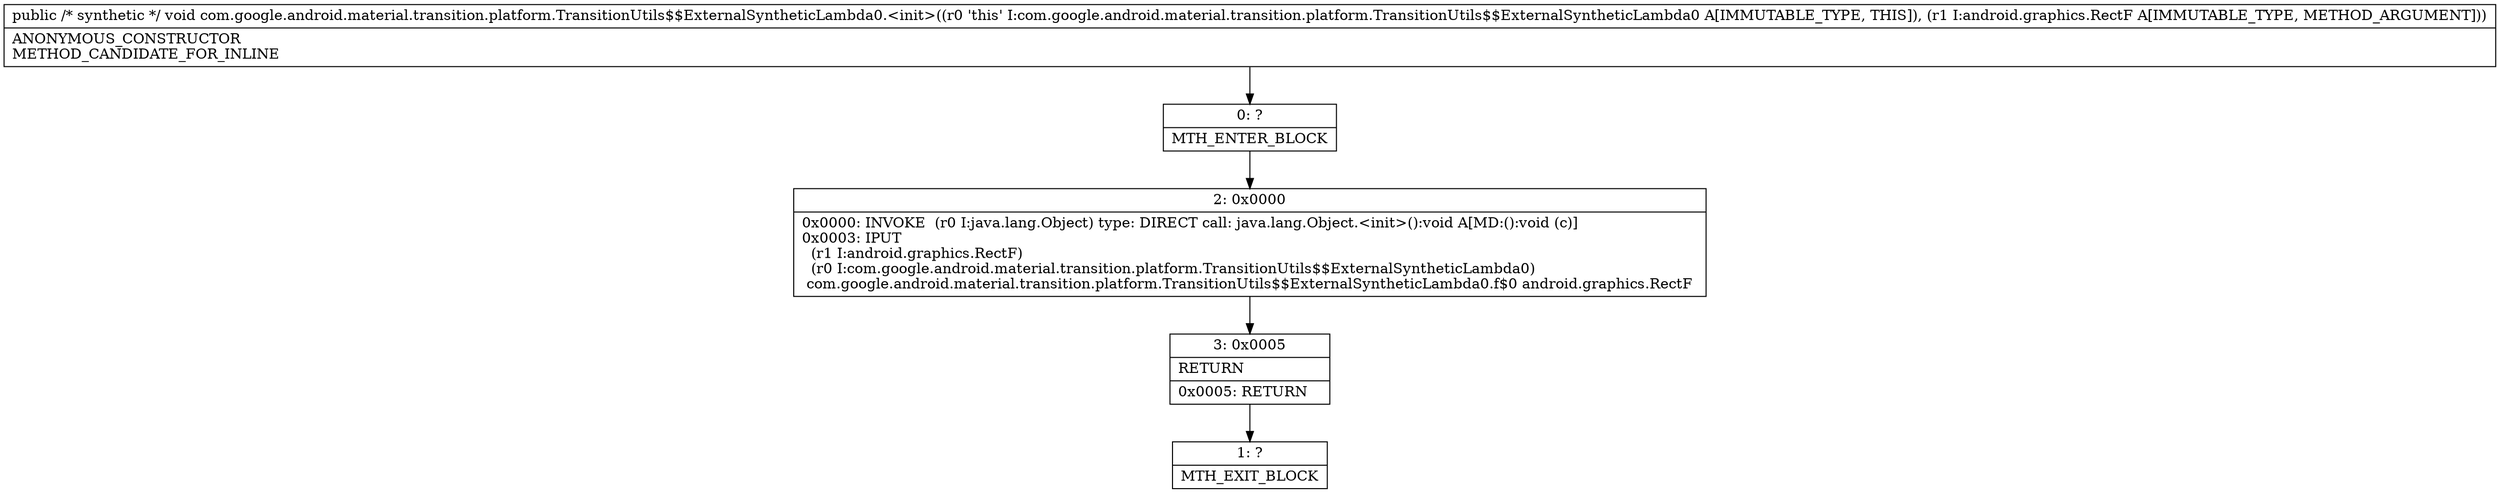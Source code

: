 digraph "CFG forcom.google.android.material.transition.platform.TransitionUtils$$ExternalSyntheticLambda0.\<init\>(Landroid\/graphics\/RectF;)V" {
Node_0 [shape=record,label="{0\:\ ?|MTH_ENTER_BLOCK\l}"];
Node_2 [shape=record,label="{2\:\ 0x0000|0x0000: INVOKE  (r0 I:java.lang.Object) type: DIRECT call: java.lang.Object.\<init\>():void A[MD:():void (c)]\l0x0003: IPUT  \l  (r1 I:android.graphics.RectF)\l  (r0 I:com.google.android.material.transition.platform.TransitionUtils$$ExternalSyntheticLambda0)\l com.google.android.material.transition.platform.TransitionUtils$$ExternalSyntheticLambda0.f$0 android.graphics.RectF \l}"];
Node_3 [shape=record,label="{3\:\ 0x0005|RETURN\l|0x0005: RETURN   \l}"];
Node_1 [shape=record,label="{1\:\ ?|MTH_EXIT_BLOCK\l}"];
MethodNode[shape=record,label="{public \/* synthetic *\/ void com.google.android.material.transition.platform.TransitionUtils$$ExternalSyntheticLambda0.\<init\>((r0 'this' I:com.google.android.material.transition.platform.TransitionUtils$$ExternalSyntheticLambda0 A[IMMUTABLE_TYPE, THIS]), (r1 I:android.graphics.RectF A[IMMUTABLE_TYPE, METHOD_ARGUMENT]))  | ANONYMOUS_CONSTRUCTOR\lMETHOD_CANDIDATE_FOR_INLINE\l}"];
MethodNode -> Node_0;Node_0 -> Node_2;
Node_2 -> Node_3;
Node_3 -> Node_1;
}


